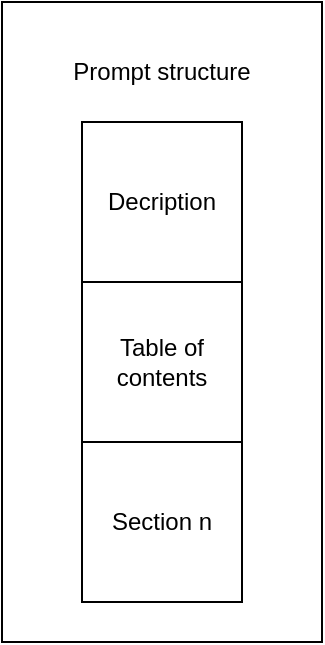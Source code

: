 <mxfile version="21.7.4" type="device">
  <diagram name="Page-1" id="YbhR9tWAV1tTzsC1S4DS">
    <mxGraphModel dx="733" dy="388" grid="1" gridSize="10" guides="1" tooltips="1" connect="1" arrows="1" fold="1" page="1" pageScale="1" pageWidth="850" pageHeight="1100" math="0" shadow="0">
      <root>
        <mxCell id="0" />
        <mxCell id="1" parent="0" />
        <mxCell id="x3Qhe64aSPMRLp8mbO2n-5" value="" style="rounded=0;whiteSpace=wrap;html=1;" vertex="1" parent="1">
          <mxGeometry x="320" y="200" width="160" height="320" as="geometry" />
        </mxCell>
        <mxCell id="x3Qhe64aSPMRLp8mbO2n-1" value="Decription" style="whiteSpace=wrap;html=1;aspect=fixed;" vertex="1" parent="1">
          <mxGeometry x="360" y="260" width="80" height="80" as="geometry" />
        </mxCell>
        <mxCell id="x3Qhe64aSPMRLp8mbO2n-2" value="Table of contents" style="whiteSpace=wrap;html=1;aspect=fixed;" vertex="1" parent="1">
          <mxGeometry x="360" y="340" width="80" height="80" as="geometry" />
        </mxCell>
        <mxCell id="x3Qhe64aSPMRLp8mbO2n-3" value="Section n" style="whiteSpace=wrap;html=1;aspect=fixed;" vertex="1" parent="1">
          <mxGeometry x="360" y="420" width="80" height="80" as="geometry" />
        </mxCell>
        <mxCell id="x3Qhe64aSPMRLp8mbO2n-7" value="Prompt structure" style="text;html=1;strokeColor=none;fillColor=none;align=center;verticalAlign=middle;whiteSpace=wrap;rounded=0;" vertex="1" parent="1">
          <mxGeometry x="330" y="220" width="140" height="30" as="geometry" />
        </mxCell>
      </root>
    </mxGraphModel>
  </diagram>
</mxfile>
